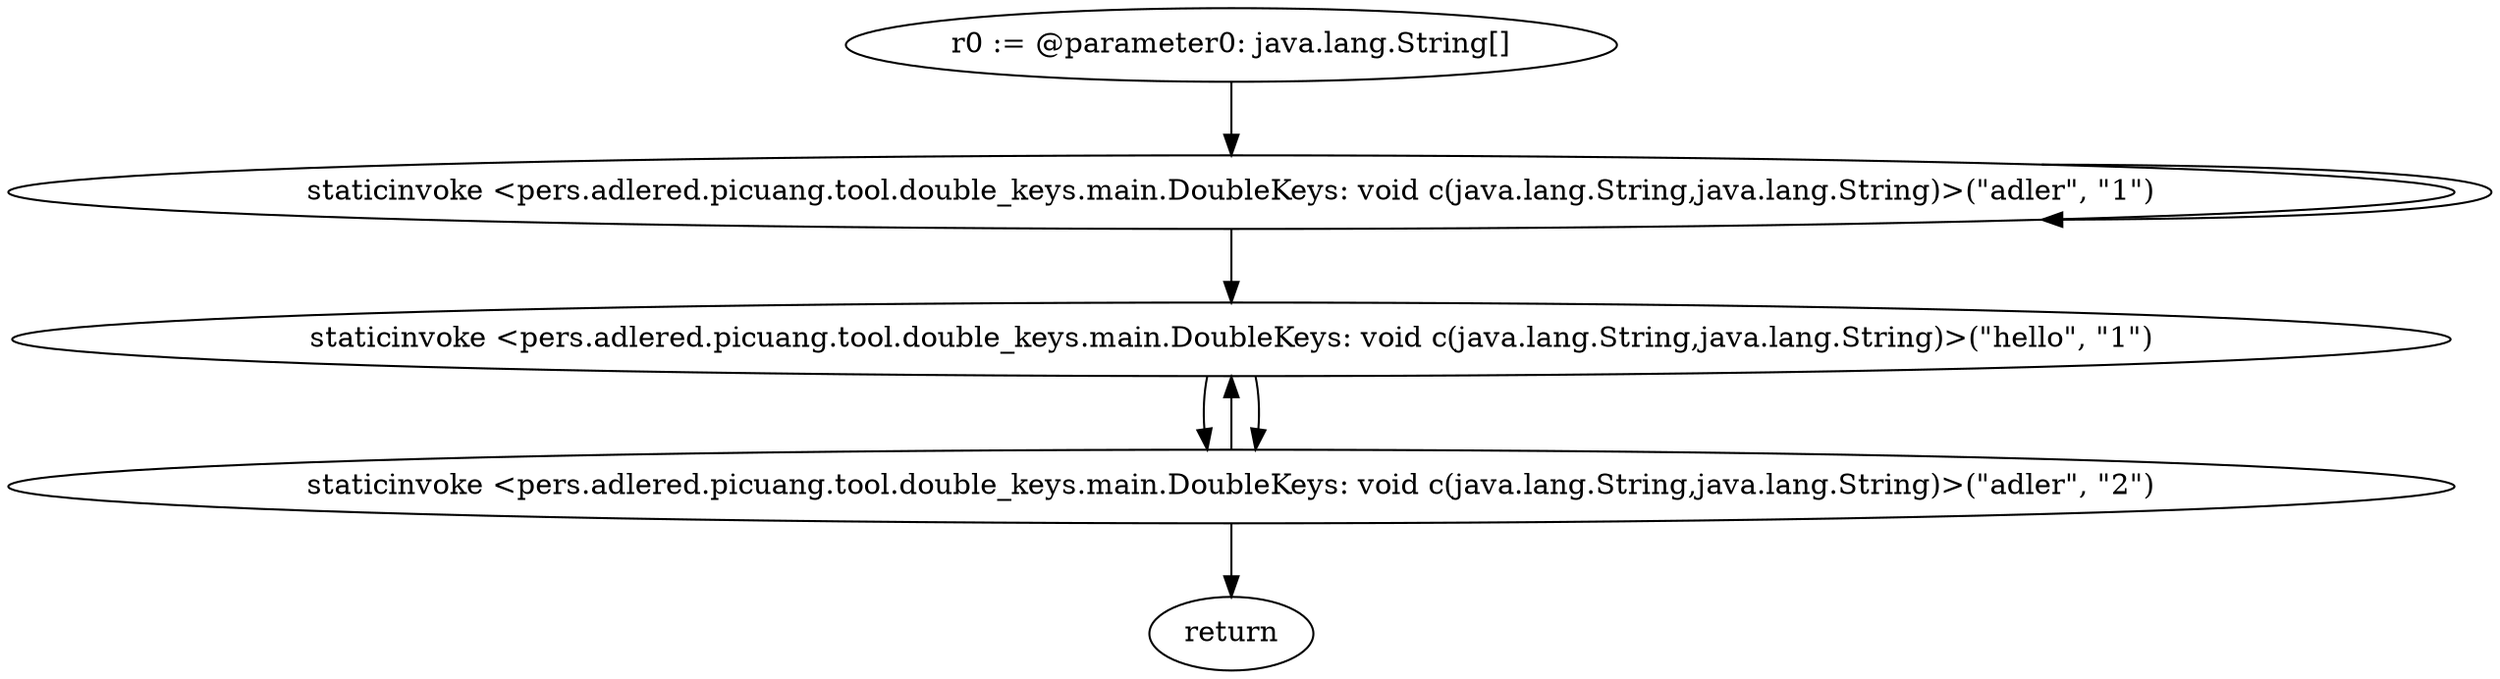 digraph "unitGraph" {
    "r0 := @parameter0: java.lang.String[]"
    "staticinvoke <pers.adlered.picuang.tool.double_keys.main.DoubleKeys: void c(java.lang.String,java.lang.String)>(\"adler\", \"1\")"
    "staticinvoke <pers.adlered.picuang.tool.double_keys.main.DoubleKeys: void c(java.lang.String,java.lang.String)>(\"hello\", \"1\")"
    "staticinvoke <pers.adlered.picuang.tool.double_keys.main.DoubleKeys: void c(java.lang.String,java.lang.String)>(\"adler\", \"2\")"
    "return"
    "r0 := @parameter0: java.lang.String[]"->"staticinvoke <pers.adlered.picuang.tool.double_keys.main.DoubleKeys: void c(java.lang.String,java.lang.String)>(\"adler\", \"1\")";
    "staticinvoke <pers.adlered.picuang.tool.double_keys.main.DoubleKeys: void c(java.lang.String,java.lang.String)>(\"adler\", \"1\")"->"staticinvoke <pers.adlered.picuang.tool.double_keys.main.DoubleKeys: void c(java.lang.String,java.lang.String)>(\"adler\", \"1\")";
    "staticinvoke <pers.adlered.picuang.tool.double_keys.main.DoubleKeys: void c(java.lang.String,java.lang.String)>(\"adler\", \"1\")"->"staticinvoke <pers.adlered.picuang.tool.double_keys.main.DoubleKeys: void c(java.lang.String,java.lang.String)>(\"hello\", \"1\")";
    "staticinvoke <pers.adlered.picuang.tool.double_keys.main.DoubleKeys: void c(java.lang.String,java.lang.String)>(\"hello\", \"1\")"->"staticinvoke <pers.adlered.picuang.tool.double_keys.main.DoubleKeys: void c(java.lang.String,java.lang.String)>(\"adler\", \"2\")";
    "staticinvoke <pers.adlered.picuang.tool.double_keys.main.DoubleKeys: void c(java.lang.String,java.lang.String)>(\"adler\", \"2\")"->"staticinvoke <pers.adlered.picuang.tool.double_keys.main.DoubleKeys: void c(java.lang.String,java.lang.String)>(\"hello\", \"1\")";
    "staticinvoke <pers.adlered.picuang.tool.double_keys.main.DoubleKeys: void c(java.lang.String,java.lang.String)>(\"hello\", \"1\")"->"staticinvoke <pers.adlered.picuang.tool.double_keys.main.DoubleKeys: void c(java.lang.String,java.lang.String)>(\"adler\", \"2\")";
    "staticinvoke <pers.adlered.picuang.tool.double_keys.main.DoubleKeys: void c(java.lang.String,java.lang.String)>(\"adler\", \"2\")"->"return";
}
